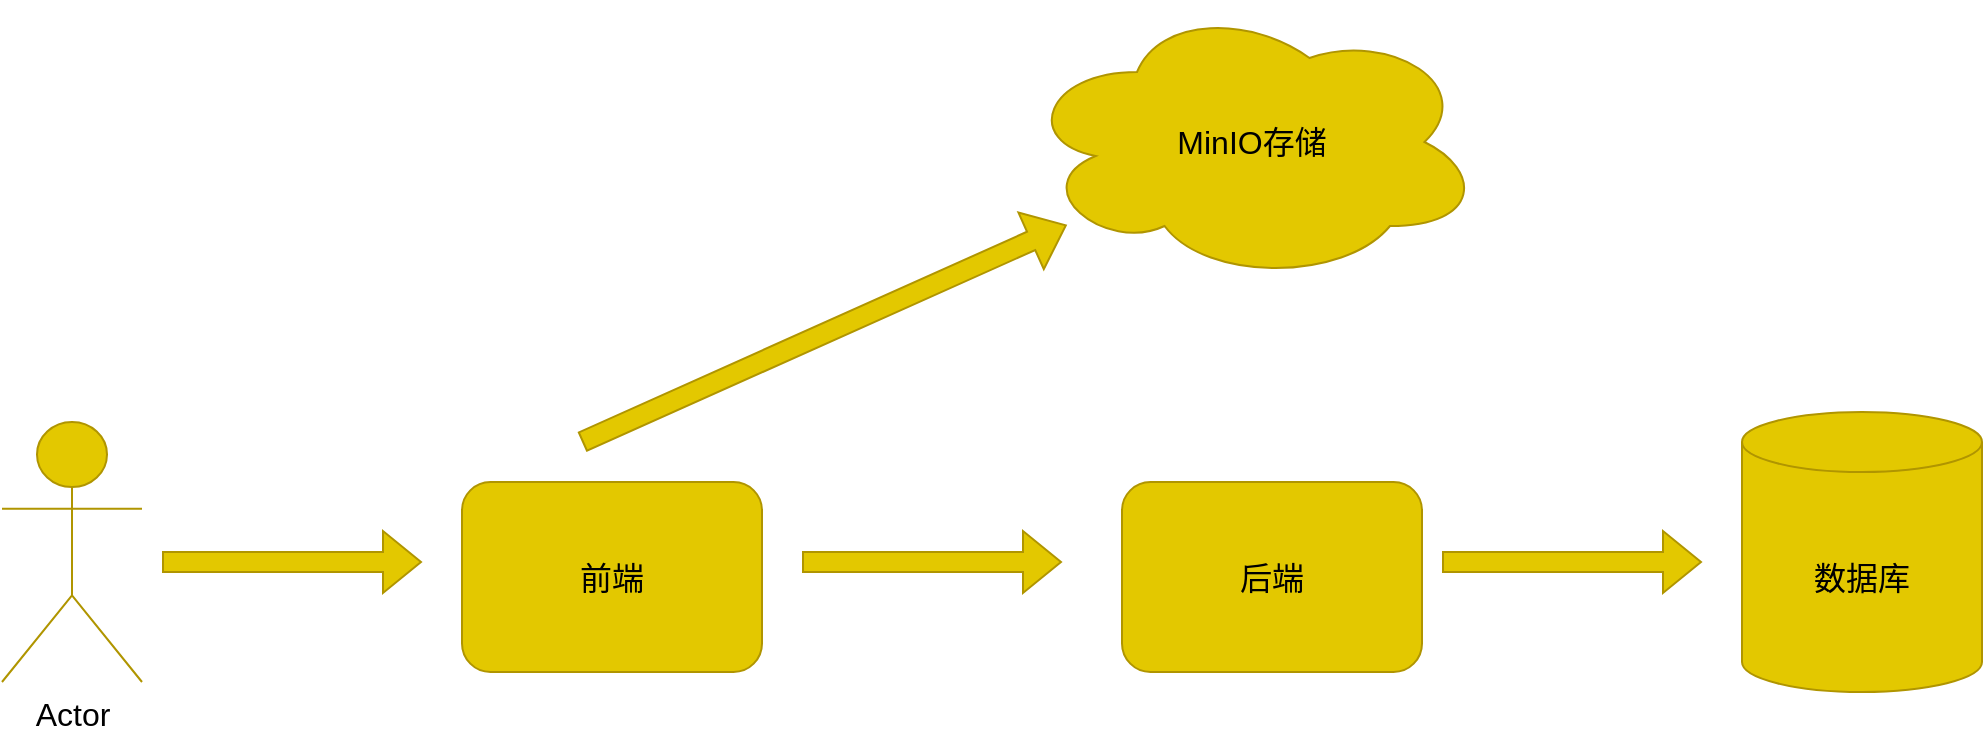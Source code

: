 <mxfile version="27.1.6">
  <diagram name="第 1 页" id="tCIHOVMgFbCa0uH0UbfA">
    <mxGraphModel dx="1213" dy="730" grid="1" gridSize="10" guides="1" tooltips="1" connect="1" arrows="1" fold="1" page="1" pageScale="1" pageWidth="827" pageHeight="1169" math="0" shadow="0">
      <root>
        <mxCell id="0" />
        <mxCell id="1" parent="0" />
        <mxCell id="fYllpzPB8csuoP7dUu37-1" value="Actor" style="shape=umlActor;verticalLabelPosition=bottom;verticalAlign=top;html=1;outlineConnect=0;fontSize=16;fillColor=#e3c800;strokeColor=#B09500;fontColor=#000000;" vertex="1" parent="1">
          <mxGeometry x="200" y="340" width="70" height="130" as="geometry" />
        </mxCell>
        <mxCell id="fYllpzPB8csuoP7dUu37-2" value="" style="shape=flexArrow;endArrow=classic;html=1;rounded=0;fontSize=16;fillColor=#e3c800;strokeColor=#B09500;" edge="1" parent="1">
          <mxGeometry width="50" height="50" relative="1" as="geometry">
            <mxPoint x="280" y="410" as="sourcePoint" />
            <mxPoint x="410" y="410" as="targetPoint" />
          </mxGeometry>
        </mxCell>
        <mxCell id="fYllpzPB8csuoP7dUu37-3" value="&lt;font style=&quot;vertical-align: inherit;&quot; class=&quot;notranslate fyzs-translate-target fyzs-translate-target-wrapper&quot;&gt;&lt;font style=&quot;vertical-align: inherit;&quot; class=&quot;notranslate fyzs-translate-target fyzs-translate-target-box&quot;&gt;&lt;font style=&quot;vertical-align: inherit;&quot; title=&quot;q&quot; class=&quot;notranslate fyzs-translate-target fyzs-translate-target-text&quot;&gt;前端&lt;/font&gt;&lt;/font&gt;&lt;/font&gt;" style="rounded=1;whiteSpace=wrap;html=1;fontSize=16;fillColor=#e3c800;strokeColor=#B09500;fontColor=#000000;" vertex="1" parent="1">
          <mxGeometry x="430" y="370" width="150" height="95" as="geometry" />
        </mxCell>
        <mxCell id="fYllpzPB8csuoP7dUu37-4" value="" style="shape=flexArrow;endArrow=classic;html=1;rounded=0;fontSize=16;fillColor=#e3c800;strokeColor=#B09500;" edge="1" parent="1">
          <mxGeometry width="50" height="50" relative="1" as="geometry">
            <mxPoint x="600" y="410" as="sourcePoint" />
            <mxPoint x="730" y="410" as="targetPoint" />
          </mxGeometry>
        </mxCell>
        <mxCell id="fYllpzPB8csuoP7dUu37-5" value="&lt;font style=&quot;vertical-align: inherit;&quot; class=&quot;notranslate fyzs-translate-target fyzs-translate-target-wrapper&quot;&gt;&lt;font style=&quot;vertical-align: inherit;&quot; class=&quot;notranslate fyzs-translate-target fyzs-translate-target-box&quot;&gt;&lt;font style=&quot;vertical-align: inherit;&quot; title=&quot;h&quot; class=&quot;notranslate fyzs-translate-target fyzs-translate-target-text&quot;&gt;后端&lt;/font&gt;&lt;/font&gt;&lt;/font&gt;" style="rounded=1;whiteSpace=wrap;html=1;fontSize=16;fillColor=#e3c800;strokeColor=#B09500;fontColor=#000000;" vertex="1" parent="1">
          <mxGeometry x="760" y="370" width="150" height="95" as="geometry" />
        </mxCell>
        <mxCell id="fYllpzPB8csuoP7dUu37-6" value="&lt;font style=&quot;vertical-align: inherit;&quot; class=&quot;notranslate fyzs-translate-target fyzs-translate-target-wrapper&quot;&gt;&lt;font style=&quot;vertical-align: inherit;&quot; class=&quot;notranslate fyzs-translate-target fyzs-translate-target-box&quot;&gt;&lt;font style=&quot;vertical-align: inherit;&quot; title=&quot;s&quot; class=&quot;notranslate fyzs-translate-target fyzs-translate-target-text&quot;&gt;数据库&lt;/font&gt;&lt;/font&gt;&lt;/font&gt;" style="shape=cylinder3;whiteSpace=wrap;html=1;boundedLbl=1;backgroundOutline=1;size=15;fontSize=16;fillColor=#e3c800;strokeColor=#B09500;fontColor=#000000;" vertex="1" parent="1">
          <mxGeometry x="1070" y="335" width="120" height="140" as="geometry" />
        </mxCell>
        <mxCell id="fYllpzPB8csuoP7dUu37-7" value="" style="shape=flexArrow;endArrow=classic;html=1;rounded=0;fontSize=16;fillColor=#e3c800;strokeColor=#B09500;" edge="1" parent="1">
          <mxGeometry width="50" height="50" relative="1" as="geometry">
            <mxPoint x="920" y="410" as="sourcePoint" />
            <mxPoint x="1050" y="410" as="targetPoint" />
          </mxGeometry>
        </mxCell>
        <mxCell id="fYllpzPB8csuoP7dUu37-8" value="&lt;font style=&quot;vertical-align: inherit;&quot; class=&quot;notranslate fyzs-translate-target fyzs-translate-target-wrapper&quot;&gt;&lt;font style=&quot;vertical-align: inherit;&quot; class=&quot;notranslate fyzs-translate-target fyzs-translate-target-box&quot;&gt;&lt;font style=&quot;vertical-align: inherit;&quot; title=&quot;M&quot; class=&quot;notranslate fyzs-translate-target fyzs-translate-target-text&quot;&gt;MinIO存储&lt;/font&gt;&lt;/font&gt;&lt;/font&gt;" style="ellipse;shape=cloud;whiteSpace=wrap;html=1;fontSize=16;fillColor=#e3c800;strokeColor=#B09500;fontColor=#000000;" vertex="1" parent="1">
          <mxGeometry x="710" y="130" width="230" height="140" as="geometry" />
        </mxCell>
        <mxCell id="fYllpzPB8csuoP7dUu37-9" value="" style="shape=flexArrow;endArrow=classic;html=1;rounded=0;fontSize=16;fillColor=#e3c800;strokeColor=#B09500;" edge="1" parent="1" target="fYllpzPB8csuoP7dUu37-8">
          <mxGeometry width="50" height="50" relative="1" as="geometry">
            <mxPoint x="490" y="350" as="sourcePoint" />
            <mxPoint x="540" y="300" as="targetPoint" />
          </mxGeometry>
        </mxCell>
      </root>
    </mxGraphModel>
  </diagram>
</mxfile>
